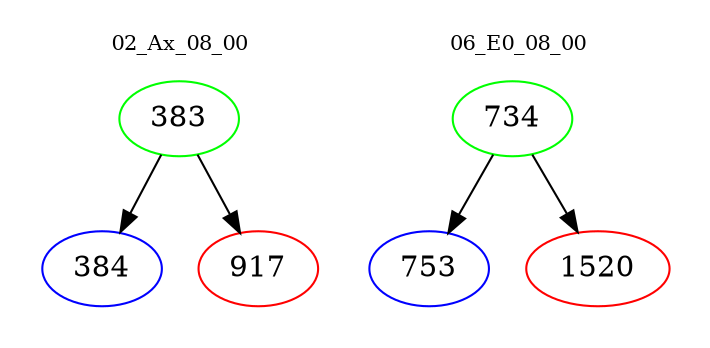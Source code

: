 digraph{
subgraph cluster_0 {
color = white
label = "02_Ax_08_00";
fontsize=10;
T0_383 [label="383", color="green"]
T0_383 -> T0_384 [color="black"]
T0_384 [label="384", color="blue"]
T0_383 -> T0_917 [color="black"]
T0_917 [label="917", color="red"]
}
subgraph cluster_1 {
color = white
label = "06_E0_08_00";
fontsize=10;
T1_734 [label="734", color="green"]
T1_734 -> T1_753 [color="black"]
T1_753 [label="753", color="blue"]
T1_734 -> T1_1520 [color="black"]
T1_1520 [label="1520", color="red"]
}
}
